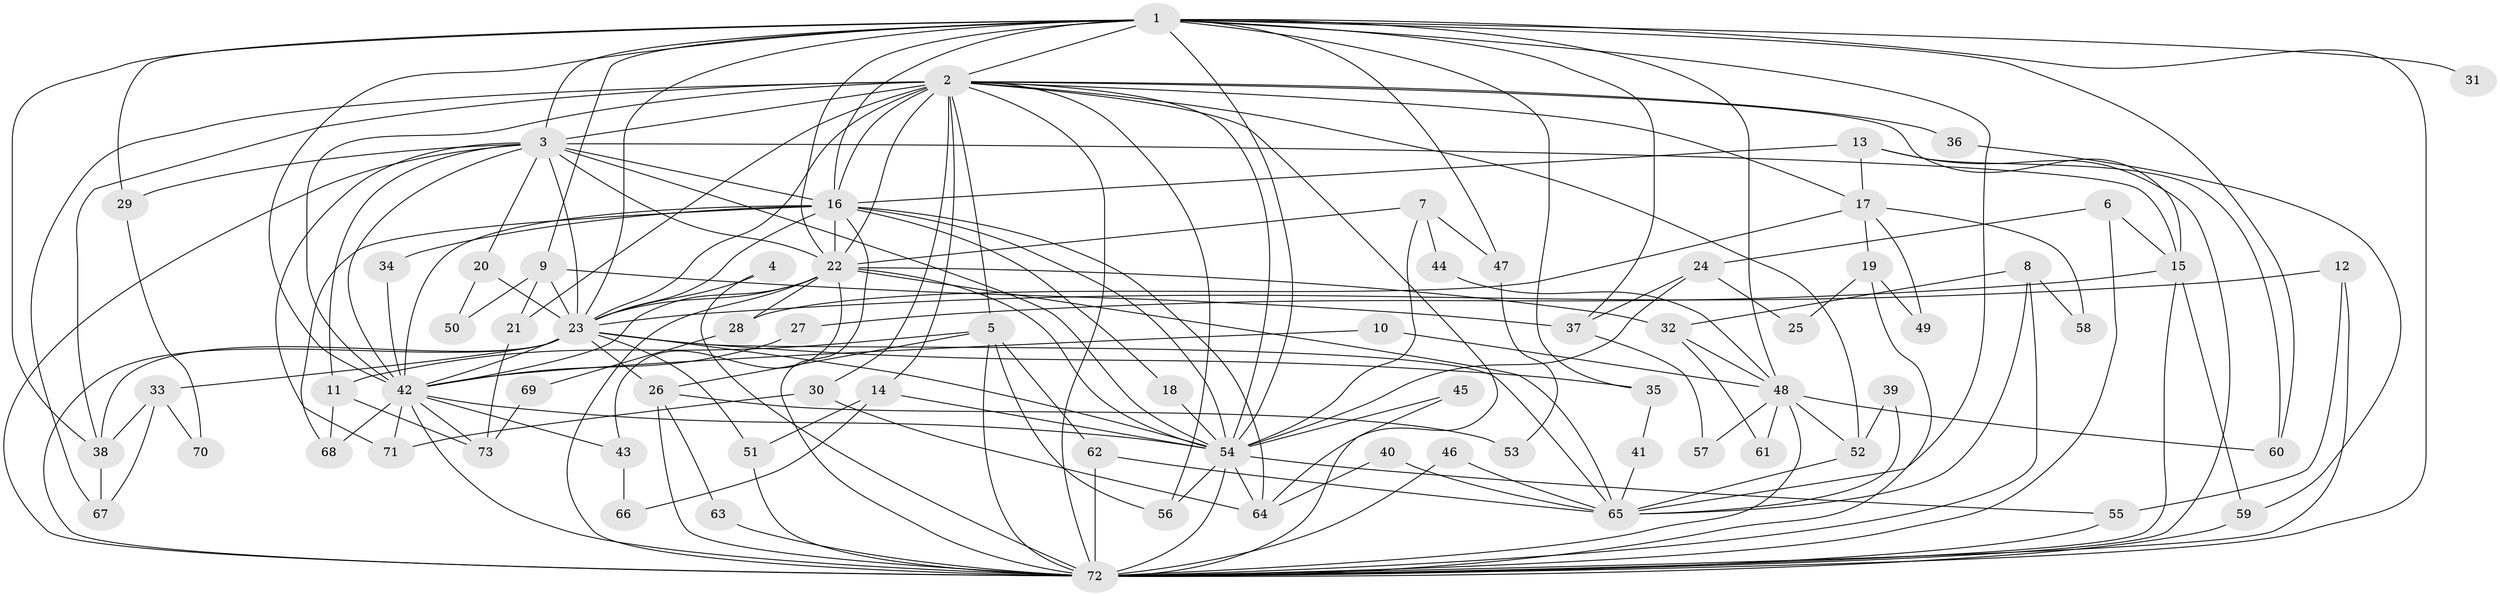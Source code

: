 // original degree distribution, {16: 0.009615384615384616, 23: 0.009615384615384616, 15: 0.009615384615384616, 14: 0.009615384615384616, 18: 0.009615384615384616, 31: 0.009615384615384616, 17: 0.028846153846153848, 21: 0.009615384615384616, 3: 0.20192307692307693, 2: 0.4807692307692308, 6: 0.028846153846153848, 5: 0.04807692307692308, 4: 0.125, 10: 0.009615384615384616, 9: 0.009615384615384616}
// Generated by graph-tools (version 1.1) at 2025/36/03/04/25 23:36:16]
// undirected, 73 vertices, 180 edges
graph export_dot {
  node [color=gray90,style=filled];
  1;
  2;
  3;
  4;
  5;
  6;
  7;
  8;
  9;
  10;
  11;
  12;
  13;
  14;
  15;
  16;
  17;
  18;
  19;
  20;
  21;
  22;
  23;
  24;
  25;
  26;
  27;
  28;
  29;
  30;
  31;
  32;
  33;
  34;
  35;
  36;
  37;
  38;
  39;
  40;
  41;
  42;
  43;
  44;
  45;
  46;
  47;
  48;
  49;
  50;
  51;
  52;
  53;
  54;
  55;
  56;
  57;
  58;
  59;
  60;
  61;
  62;
  63;
  64;
  65;
  66;
  67;
  68;
  69;
  70;
  71;
  72;
  73;
  1 -- 2 [weight=2.0];
  1 -- 3 [weight=1.0];
  1 -- 9 [weight=1.0];
  1 -- 16 [weight=1.0];
  1 -- 22 [weight=1.0];
  1 -- 23 [weight=1.0];
  1 -- 29 [weight=1.0];
  1 -- 31 [weight=1.0];
  1 -- 35 [weight=2.0];
  1 -- 37 [weight=1.0];
  1 -- 38 [weight=1.0];
  1 -- 42 [weight=1.0];
  1 -- 47 [weight=1.0];
  1 -- 48 [weight=1.0];
  1 -- 54 [weight=1.0];
  1 -- 60 [weight=1.0];
  1 -- 65 [weight=1.0];
  1 -- 72 [weight=1.0];
  2 -- 3 [weight=2.0];
  2 -- 5 [weight=1.0];
  2 -- 14 [weight=1.0];
  2 -- 15 [weight=1.0];
  2 -- 16 [weight=2.0];
  2 -- 17 [weight=1.0];
  2 -- 21 [weight=1.0];
  2 -- 22 [weight=2.0];
  2 -- 23 [weight=2.0];
  2 -- 30 [weight=1.0];
  2 -- 36 [weight=1.0];
  2 -- 38 [weight=1.0];
  2 -- 42 [weight=2.0];
  2 -- 52 [weight=1.0];
  2 -- 54 [weight=2.0];
  2 -- 56 [weight=1.0];
  2 -- 64 [weight=1.0];
  2 -- 67 [weight=1.0];
  2 -- 72 [weight=3.0];
  3 -- 11 [weight=1.0];
  3 -- 15 [weight=1.0];
  3 -- 16 [weight=1.0];
  3 -- 20 [weight=1.0];
  3 -- 22 [weight=1.0];
  3 -- 23 [weight=1.0];
  3 -- 29 [weight=1.0];
  3 -- 42 [weight=1.0];
  3 -- 54 [weight=1.0];
  3 -- 71 [weight=1.0];
  3 -- 72 [weight=1.0];
  4 -- 23 [weight=1.0];
  4 -- 72 [weight=1.0];
  5 -- 11 [weight=1.0];
  5 -- 26 [weight=1.0];
  5 -- 56 [weight=1.0];
  5 -- 62 [weight=1.0];
  5 -- 72 [weight=1.0];
  6 -- 15 [weight=1.0];
  6 -- 24 [weight=1.0];
  6 -- 72 [weight=1.0];
  7 -- 22 [weight=1.0];
  7 -- 44 [weight=1.0];
  7 -- 47 [weight=1.0];
  7 -- 54 [weight=1.0];
  8 -- 32 [weight=1.0];
  8 -- 58 [weight=1.0];
  8 -- 65 [weight=1.0];
  8 -- 72 [weight=1.0];
  9 -- 21 [weight=1.0];
  9 -- 23 [weight=1.0];
  9 -- 37 [weight=1.0];
  9 -- 50 [weight=1.0];
  10 -- 42 [weight=1.0];
  10 -- 48 [weight=1.0];
  11 -- 68 [weight=1.0];
  11 -- 73 [weight=1.0];
  12 -- 23 [weight=1.0];
  12 -- 55 [weight=1.0];
  12 -- 72 [weight=1.0];
  13 -- 16 [weight=1.0];
  13 -- 17 [weight=1.0];
  13 -- 60 [weight=1.0];
  13 -- 72 [weight=1.0];
  14 -- 51 [weight=1.0];
  14 -- 54 [weight=1.0];
  14 -- 66 [weight=1.0];
  15 -- 27 [weight=1.0];
  15 -- 59 [weight=1.0];
  15 -- 72 [weight=1.0];
  16 -- 18 [weight=1.0];
  16 -- 22 [weight=2.0];
  16 -- 23 [weight=2.0];
  16 -- 34 [weight=1.0];
  16 -- 42 [weight=2.0];
  16 -- 54 [weight=1.0];
  16 -- 64 [weight=1.0];
  16 -- 68 [weight=1.0];
  16 -- 72 [weight=1.0];
  17 -- 19 [weight=1.0];
  17 -- 28 [weight=1.0];
  17 -- 49 [weight=1.0];
  17 -- 58 [weight=1.0];
  18 -- 54 [weight=1.0];
  19 -- 25 [weight=1.0];
  19 -- 49 [weight=1.0];
  19 -- 72 [weight=1.0];
  20 -- 23 [weight=1.0];
  20 -- 50 [weight=1.0];
  21 -- 73 [weight=1.0];
  22 -- 23 [weight=1.0];
  22 -- 28 [weight=1.0];
  22 -- 32 [weight=1.0];
  22 -- 42 [weight=1.0];
  22 -- 43 [weight=1.0];
  22 -- 54 [weight=2.0];
  22 -- 65 [weight=1.0];
  22 -- 72 [weight=2.0];
  23 -- 26 [weight=1.0];
  23 -- 33 [weight=1.0];
  23 -- 35 [weight=1.0];
  23 -- 38 [weight=1.0];
  23 -- 42 [weight=1.0];
  23 -- 51 [weight=1.0];
  23 -- 54 [weight=1.0];
  23 -- 65 [weight=1.0];
  23 -- 72 [weight=1.0];
  24 -- 25 [weight=1.0];
  24 -- 37 [weight=1.0];
  24 -- 54 [weight=1.0];
  26 -- 53 [weight=1.0];
  26 -- 63 [weight=1.0];
  26 -- 72 [weight=1.0];
  27 -- 42 [weight=1.0];
  28 -- 69 [weight=1.0];
  29 -- 70 [weight=1.0];
  30 -- 64 [weight=1.0];
  30 -- 71 [weight=1.0];
  32 -- 48 [weight=1.0];
  32 -- 61 [weight=1.0];
  33 -- 38 [weight=1.0];
  33 -- 67 [weight=1.0];
  33 -- 70 [weight=1.0];
  34 -- 42 [weight=1.0];
  35 -- 41 [weight=1.0];
  36 -- 59 [weight=1.0];
  37 -- 57 [weight=1.0];
  38 -- 67 [weight=1.0];
  39 -- 52 [weight=1.0];
  39 -- 65 [weight=1.0];
  40 -- 64 [weight=1.0];
  40 -- 65 [weight=1.0];
  41 -- 65 [weight=1.0];
  42 -- 43 [weight=1.0];
  42 -- 54 [weight=1.0];
  42 -- 68 [weight=1.0];
  42 -- 71 [weight=1.0];
  42 -- 72 [weight=1.0];
  42 -- 73 [weight=1.0];
  43 -- 66 [weight=1.0];
  44 -- 48 [weight=1.0];
  45 -- 54 [weight=1.0];
  45 -- 72 [weight=2.0];
  46 -- 65 [weight=1.0];
  46 -- 72 [weight=1.0];
  47 -- 53 [weight=1.0];
  48 -- 52 [weight=1.0];
  48 -- 57 [weight=1.0];
  48 -- 60 [weight=1.0];
  48 -- 61 [weight=1.0];
  48 -- 72 [weight=1.0];
  51 -- 72 [weight=1.0];
  52 -- 65 [weight=1.0];
  54 -- 55 [weight=1.0];
  54 -- 56 [weight=1.0];
  54 -- 64 [weight=1.0];
  54 -- 72 [weight=1.0];
  55 -- 72 [weight=1.0];
  59 -- 72 [weight=2.0];
  62 -- 65 [weight=1.0];
  62 -- 72 [weight=1.0];
  63 -- 72 [weight=2.0];
  69 -- 73 [weight=1.0];
}
